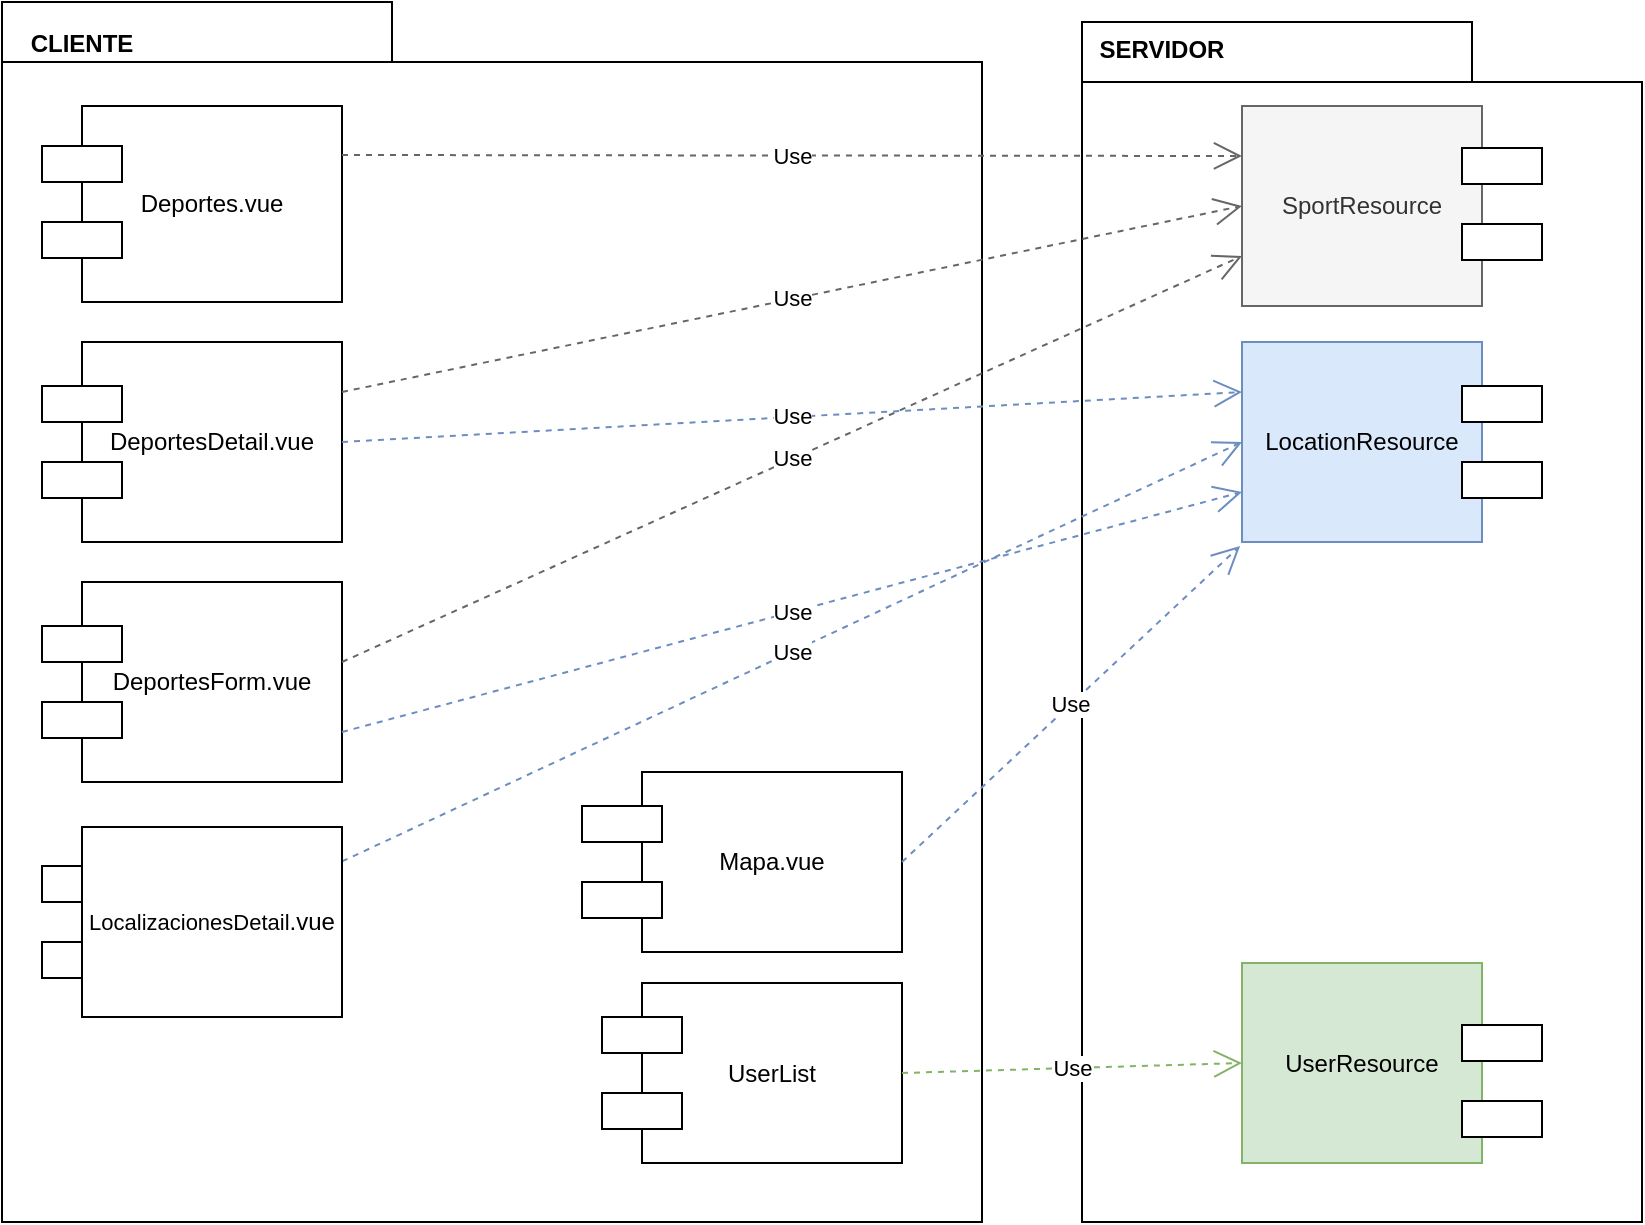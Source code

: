 <mxfile version="10.7.5" type="device"><diagram id="qDRfGwPWwqNrgD3D_uTH" name="Page-1"><mxGraphModel dx="918" dy="1701" grid="1" gridSize="10" guides="1" tooltips="1" connect="1" arrows="1" fold="1" page="1" pageScale="1" pageWidth="827" pageHeight="1169" math="0" shadow="0"><root><mxCell id="0"/><mxCell id="1" parent="0"/><mxCell id="4OftyYT4Xu0uSEjtU4bf-14" value="" style="shape=folder;fontStyle=1;spacingTop=10;tabWidth=195;tabHeight=30;tabPosition=left;html=1;gradientColor=none;" parent="1" vertex="1"><mxGeometry x="540" y="-10" width="280" height="600" as="geometry"/></mxCell><mxCell id="4OftyYT4Xu0uSEjtU4bf-13" value="" style="shape=folder;fontStyle=1;spacingTop=10;tabWidth=195;tabHeight=30;tabPosition=left;html=1;gradientColor=none;" parent="1" vertex="1"><mxGeometry y="-20" width="490" height="610" as="geometry"/></mxCell><mxCell id="4OftyYT4Xu0uSEjtU4bf-1" value="Deportes.vue" style="rounded=0;whiteSpace=wrap;html=1;" parent="1" vertex="1"><mxGeometry x="40" y="32" width="130" height="98" as="geometry"/></mxCell><mxCell id="4OftyYT4Xu0uSEjtU4bf-2" value="SportResource" style="rounded=0;whiteSpace=wrap;html=1;fillColor=#f5f5f5;strokeColor=#666666;fontColor=#333333;" parent="1" vertex="1"><mxGeometry x="620" y="32" width="120" height="100" as="geometry"/></mxCell><mxCell id="4OftyYT4Xu0uSEjtU4bf-12" value="DeportesDetail.vue" style="rounded=0;whiteSpace=wrap;html=1;" parent="1" vertex="1"><mxGeometry x="40" y="150" width="130" height="100" as="geometry"/></mxCell><mxCell id="4OftyYT4Xu0uSEjtU4bf-15" value="CLIENTE" style="text;align=center;fontStyle=1;verticalAlign=middle;spacingLeft=3;spacingRight=3;strokeColor=none;rotatable=0;points=[[0,0.5],[1,0.5]];portConstraint=eastwest;gradientColor=none;" parent="1" vertex="1"><mxGeometry y="-13" width="80" height="26" as="geometry"/></mxCell><mxCell id="4OftyYT4Xu0uSEjtU4bf-16" value="SERVIDOR" style="text;align=center;fontStyle=1;verticalAlign=middle;spacingLeft=3;spacingRight=3;strokeColor=none;rotatable=0;points=[[0,0.5],[1,0.5]];portConstraint=eastwest;gradientColor=none;" parent="1" vertex="1"><mxGeometry x="540" y="-10" width="80" height="26" as="geometry"/></mxCell><mxCell id="4OftyYT4Xu0uSEjtU4bf-37" style="edgeStyle=orthogonalEdgeStyle;rounded=0;orthogonalLoop=1;jettySize=auto;html=1;exitX=0.75;exitY=1;exitDx=0;exitDy=0;entryX=0.75;entryY=1;entryDx=0;entryDy=0;" parent="1" source="4OftyYT4Xu0uSEjtU4bf-27" target="4OftyYT4Xu0uSEjtU4bf-27" edge="1"><mxGeometry relative="1" as="geometry"><mxPoint x="110" y="415" as="targetPoint"/></mxGeometry></mxCell><mxCell id="4OftyYT4Xu0uSEjtU4bf-27" value="DeportesForm.vue" style="rounded=0;whiteSpace=wrap;html=1;" parent="1" vertex="1"><mxGeometry x="40" y="270" width="130" height="100" as="geometry"/></mxCell><mxCell id="4OftyYT4Xu0uSEjtU4bf-42" value="UserList" style="rounded=0;whiteSpace=wrap;html=1;" parent="1" vertex="1"><mxGeometry x="320" y="470.5" width="130" height="90" as="geometry"/></mxCell><mxCell id="4OftyYT4Xu0uSEjtU4bf-47" value="&lt;font style=&quot;font-size: 11px&quot;&gt;LocalizacionesDetail&lt;/font&gt;.vue" style="rounded=0;whiteSpace=wrap;html=1;" parent="1" vertex="1"><mxGeometry x="40" y="392.5" width="130" height="95" as="geometry"/></mxCell><mxCell id="4OftyYT4Xu0uSEjtU4bf-54" value="Mapa.vue" style="rounded=0;whiteSpace=wrap;html=1;" parent="1" vertex="1"><mxGeometry x="320" y="365" width="130" height="90" as="geometry"/></mxCell><mxCell id="4OftyYT4Xu0uSEjtU4bf-60" value="UserResource" style="rounded=0;whiteSpace=wrap;html=1;fillColor=#d5e8d4;strokeColor=#82b366;" parent="1" vertex="1"><mxGeometry x="620" y="460.5" width="120" height="100" as="geometry"/></mxCell><mxCell id="4OftyYT4Xu0uSEjtU4bf-73" value="LocationResource" style="rounded=0;whiteSpace=wrap;html=1;fillColor=#dae8fc;strokeColor=#6c8ebf;" parent="1" vertex="1"><mxGeometry x="620" y="150" width="120" height="100" as="geometry"/></mxCell><mxCell id="BBbeqQ1JuA1nMkCf6AvL-3" value="Use" style="endArrow=open;endSize=12;dashed=1;html=1;fillColor=#f5f5f5;strokeColor=#666666;exitX=1;exitY=0.25;exitDx=0;exitDy=0;entryX=0;entryY=0.25;entryDx=0;entryDy=0;" edge="1" parent="1" source="4OftyYT4Xu0uSEjtU4bf-1" target="4OftyYT4Xu0uSEjtU4bf-2"><mxGeometry width="160" relative="1" as="geometry"><mxPoint x="360" y="90" as="sourcePoint"/><mxPoint x="520" y="90" as="targetPoint"/></mxGeometry></mxCell><mxCell id="BBbeqQ1JuA1nMkCf6AvL-15" value="" style="verticalLabelPosition=bottom;verticalAlign=top;html=1;shape=mxgraph.basic.rect;fillColor=#ffffff;fillColor2=none;strokeColor=#000000;strokeWidth=1;size=20;indent=5;shadow=0;" vertex="1" parent="1"><mxGeometry x="20" y="52" width="40" height="18" as="geometry"/></mxCell><mxCell id="BBbeqQ1JuA1nMkCf6AvL-16" value="" style="verticalLabelPosition=bottom;verticalAlign=top;html=1;shape=mxgraph.basic.rect;fillColor=#ffffff;fillColor2=none;strokeColor=#000000;strokeWidth=1;size=20;indent=5;shadow=0;" vertex="1" parent="1"><mxGeometry x="20" y="90" width="40" height="18" as="geometry"/></mxCell><mxCell id="BBbeqQ1JuA1nMkCf6AvL-17" value="" style="verticalLabelPosition=bottom;verticalAlign=top;html=1;shape=mxgraph.basic.rect;fillColor=#ffffff;fillColor2=none;strokeColor=#000000;strokeWidth=1;size=20;indent=5;shadow=0;" vertex="1" parent="1"><mxGeometry x="20" y="172" width="40" height="18" as="geometry"/></mxCell><mxCell id="BBbeqQ1JuA1nMkCf6AvL-18" value="" style="verticalLabelPosition=bottom;verticalAlign=top;html=1;shape=mxgraph.basic.rect;fillColor=#ffffff;fillColor2=none;strokeColor=#000000;strokeWidth=1;size=20;indent=5;shadow=0;" vertex="1" parent="1"><mxGeometry x="20" y="210" width="40" height="18" as="geometry"/></mxCell><mxCell id="BBbeqQ1JuA1nMkCf6AvL-19" value="" style="verticalLabelPosition=bottom;verticalAlign=top;html=1;shape=mxgraph.basic.rect;fillColor=#ffffff;fillColor2=none;strokeColor=#000000;strokeWidth=1;size=20;indent=5;shadow=0;" vertex="1" parent="1"><mxGeometry x="20" y="292" width="40" height="18" as="geometry"/></mxCell><mxCell id="BBbeqQ1JuA1nMkCf6AvL-20" value="" style="verticalLabelPosition=bottom;verticalAlign=top;html=1;shape=mxgraph.basic.rect;fillColor=#ffffff;fillColor2=none;strokeColor=#000000;strokeWidth=1;size=20;indent=5;shadow=0;" vertex="1" parent="1"><mxGeometry x="20" y="330" width="40" height="18" as="geometry"/></mxCell><mxCell id="BBbeqQ1JuA1nMkCf6AvL-21" value="" style="verticalLabelPosition=bottom;verticalAlign=top;html=1;shape=mxgraph.basic.rect;fillColor=#ffffff;fillColor2=none;strokeColor=#000000;strokeWidth=1;size=20;indent=5;shadow=0;" vertex="1" parent="1"><mxGeometry x="20" y="412" width="40" height="18" as="geometry"/></mxCell><mxCell id="BBbeqQ1JuA1nMkCf6AvL-22" value="" style="verticalLabelPosition=bottom;verticalAlign=top;html=1;shape=mxgraph.basic.rect;fillColor=#ffffff;fillColor2=none;strokeColor=#000000;strokeWidth=1;size=20;indent=5;shadow=0;" vertex="1" parent="1"><mxGeometry x="20" y="450" width="40" height="18" as="geometry"/></mxCell><mxCell id="BBbeqQ1JuA1nMkCf6AvL-23" value="" style="verticalLabelPosition=bottom;verticalAlign=top;html=1;shape=mxgraph.basic.rect;fillColor=#ffffff;fillColor2=none;strokeColor=#000000;strokeWidth=1;size=20;indent=5;shadow=0;" vertex="1" parent="1"><mxGeometry x="290" y="382" width="40" height="18" as="geometry"/></mxCell><mxCell id="BBbeqQ1JuA1nMkCf6AvL-24" value="" style="verticalLabelPosition=bottom;verticalAlign=top;html=1;shape=mxgraph.basic.rect;fillColor=#ffffff;fillColor2=none;strokeColor=#000000;strokeWidth=1;size=20;indent=5;shadow=0;" vertex="1" parent="1"><mxGeometry x="290" y="420" width="40" height="18" as="geometry"/></mxCell><mxCell id="BBbeqQ1JuA1nMkCf6AvL-25" value="" style="verticalLabelPosition=bottom;verticalAlign=top;html=1;shape=mxgraph.basic.rect;fillColor=#ffffff;fillColor2=none;strokeColor=#000000;strokeWidth=1;size=20;indent=5;shadow=0;" vertex="1" parent="1"><mxGeometry x="300" y="487.5" width="40" height="18" as="geometry"/></mxCell><mxCell id="BBbeqQ1JuA1nMkCf6AvL-26" value="" style="verticalLabelPosition=bottom;verticalAlign=top;html=1;shape=mxgraph.basic.rect;fillColor=#ffffff;fillColor2=none;strokeColor=#000000;strokeWidth=1;size=20;indent=5;shadow=0;" vertex="1" parent="1"><mxGeometry x="300" y="525.5" width="40" height="18" as="geometry"/></mxCell><mxCell id="BBbeqQ1JuA1nMkCf6AvL-27" value="" style="verticalLabelPosition=bottom;verticalAlign=top;html=1;shape=mxgraph.basic.rect;fillColor=#ffffff;fillColor2=none;strokeColor=#000000;strokeWidth=1;size=20;indent=5;shadow=0;" vertex="1" parent="1"><mxGeometry x="730" y="53" width="40" height="18" as="geometry"/></mxCell><mxCell id="BBbeqQ1JuA1nMkCf6AvL-28" value="" style="verticalLabelPosition=bottom;verticalAlign=top;html=1;shape=mxgraph.basic.rect;fillColor=#ffffff;fillColor2=none;strokeColor=#000000;strokeWidth=1;size=20;indent=5;shadow=0;" vertex="1" parent="1"><mxGeometry x="730" y="91" width="40" height="18" as="geometry"/></mxCell><mxCell id="BBbeqQ1JuA1nMkCf6AvL-29" value="" style="verticalLabelPosition=bottom;verticalAlign=top;html=1;shape=mxgraph.basic.rect;fillColor=#ffffff;fillColor2=none;strokeColor=#000000;strokeWidth=1;size=20;indent=5;shadow=0;" vertex="1" parent="1"><mxGeometry x="730" y="172" width="40" height="18" as="geometry"/></mxCell><mxCell id="BBbeqQ1JuA1nMkCf6AvL-30" value="" style="verticalLabelPosition=bottom;verticalAlign=top;html=1;shape=mxgraph.basic.rect;fillColor=#ffffff;fillColor2=none;strokeColor=#000000;strokeWidth=1;size=20;indent=5;shadow=0;" vertex="1" parent="1"><mxGeometry x="730" y="210" width="40" height="18" as="geometry"/></mxCell><mxCell id="BBbeqQ1JuA1nMkCf6AvL-31" value="" style="verticalLabelPosition=bottom;verticalAlign=top;html=1;shape=mxgraph.basic.rect;fillColor=#ffffff;fillColor2=none;strokeColor=#000000;strokeWidth=1;size=20;indent=5;shadow=0;" vertex="1" parent="1"><mxGeometry x="730" y="491.5" width="40" height="18" as="geometry"/></mxCell><mxCell id="BBbeqQ1JuA1nMkCf6AvL-32" value="" style="verticalLabelPosition=bottom;verticalAlign=top;html=1;shape=mxgraph.basic.rect;fillColor=#ffffff;fillColor2=none;strokeColor=#000000;strokeWidth=1;size=20;indent=5;shadow=0;" vertex="1" parent="1"><mxGeometry x="730" y="529.5" width="40" height="18" as="geometry"/></mxCell><mxCell id="BBbeqQ1JuA1nMkCf6AvL-37" value="Use" style="endArrow=open;endSize=12;dashed=1;html=1;fillColor=#f5f5f5;strokeColor=#666666;exitX=1;exitY=0.25;exitDx=0;exitDy=0;entryX=0;entryY=0.5;entryDx=0;entryDy=0;" edge="1" parent="1" source="4OftyYT4Xu0uSEjtU4bf-12" target="4OftyYT4Xu0uSEjtU4bf-2"><mxGeometry width="160" relative="1" as="geometry"><mxPoint x="180" y="67" as="sourcePoint"/><mxPoint x="630" y="67" as="targetPoint"/></mxGeometry></mxCell><mxCell id="BBbeqQ1JuA1nMkCf6AvL-38" value="Use" style="endArrow=open;endSize=12;dashed=1;html=1;fillColor=#dae8fc;strokeColor=#6c8ebf;exitX=1;exitY=0.5;exitDx=0;exitDy=0;entryX=0;entryY=0.25;entryDx=0;entryDy=0;" edge="1" parent="1" source="4OftyYT4Xu0uSEjtU4bf-12" target="4OftyYT4Xu0uSEjtU4bf-73"><mxGeometry width="160" relative="1" as="geometry"><mxPoint x="180" y="185" as="sourcePoint"/><mxPoint x="630" y="92" as="targetPoint"/></mxGeometry></mxCell><mxCell id="BBbeqQ1JuA1nMkCf6AvL-39" value="Use" style="endArrow=open;endSize=12;dashed=1;html=1;fillColor=#f5f5f5;strokeColor=#666666;exitX=1;exitY=0.4;exitDx=0;exitDy=0;entryX=0;entryY=0.75;entryDx=0;entryDy=0;exitPerimeter=0;" edge="1" parent="1" source="4OftyYT4Xu0uSEjtU4bf-27" target="4OftyYT4Xu0uSEjtU4bf-2"><mxGeometry width="160" relative="1" as="geometry"><mxPoint x="180" y="210" as="sourcePoint"/><mxPoint x="630" y="210" as="targetPoint"/></mxGeometry></mxCell><mxCell id="BBbeqQ1JuA1nMkCf6AvL-40" value="Use" style="endArrow=open;endSize=12;dashed=1;html=1;fillColor=#dae8fc;strokeColor=#6c8ebf;exitX=1;exitY=0.75;exitDx=0;exitDy=0;entryX=0;entryY=0.75;entryDx=0;entryDy=0;" edge="1" parent="1" source="4OftyYT4Xu0uSEjtU4bf-27" target="4OftyYT4Xu0uSEjtU4bf-73"><mxGeometry width="160" relative="1" as="geometry"><mxPoint x="180" y="320" as="sourcePoint"/><mxPoint x="630" y="117" as="targetPoint"/></mxGeometry></mxCell><mxCell id="BBbeqQ1JuA1nMkCf6AvL-41" value="Use" style="endArrow=open;endSize=12;dashed=1;html=1;fillColor=#dae8fc;strokeColor=#6c8ebf;entryX=0;entryY=0.5;entryDx=0;entryDy=0;" edge="1" parent="1" source="4OftyYT4Xu0uSEjtU4bf-47" target="4OftyYT4Xu0uSEjtU4bf-73"><mxGeometry width="160" relative="1" as="geometry"><mxPoint x="180" y="355" as="sourcePoint"/><mxPoint x="630" y="235" as="targetPoint"/></mxGeometry></mxCell><mxCell id="BBbeqQ1JuA1nMkCf6AvL-42" value="Use" style="endArrow=open;endSize=12;dashed=1;html=1;fillColor=#dae8fc;strokeColor=#6c8ebf;entryX=-0.008;entryY=1.02;entryDx=0;entryDy=0;exitX=1;exitY=0.5;exitDx=0;exitDy=0;entryPerimeter=0;" edge="1" parent="1" source="4OftyYT4Xu0uSEjtU4bf-54" target="4OftyYT4Xu0uSEjtU4bf-73"><mxGeometry width="160" relative="1" as="geometry"><mxPoint x="180" y="419.709" as="sourcePoint"/><mxPoint x="630" y="210" as="targetPoint"/></mxGeometry></mxCell><mxCell id="BBbeqQ1JuA1nMkCf6AvL-43" value="Use" style="endArrow=open;endSize=12;dashed=1;html=1;fillColor=#d5e8d4;strokeColor=#82b366;entryX=0;entryY=0.5;entryDx=0;entryDy=0;exitX=1;exitY=0.5;exitDx=0;exitDy=0;" edge="1" parent="1" source="4OftyYT4Xu0uSEjtU4bf-42" target="4OftyYT4Xu0uSEjtU4bf-60"><mxGeometry width="160" relative="1" as="geometry"><mxPoint x="190" y="429.709" as="sourcePoint"/><mxPoint x="640" y="220" as="targetPoint"/></mxGeometry></mxCell><mxCell id="BBbeqQ1JuA1nMkCf6AvL-44" value="&lt;font style=&quot;font-size: 11px&quot;&gt;LocalizacionesDetail&lt;/font&gt;.vue" style="rounded=0;whiteSpace=wrap;html=1;" vertex="1" parent="1"><mxGeometry x="40" y="392.5" width="130" height="95" as="geometry"/></mxCell></root></mxGraphModel></diagram></mxfile>